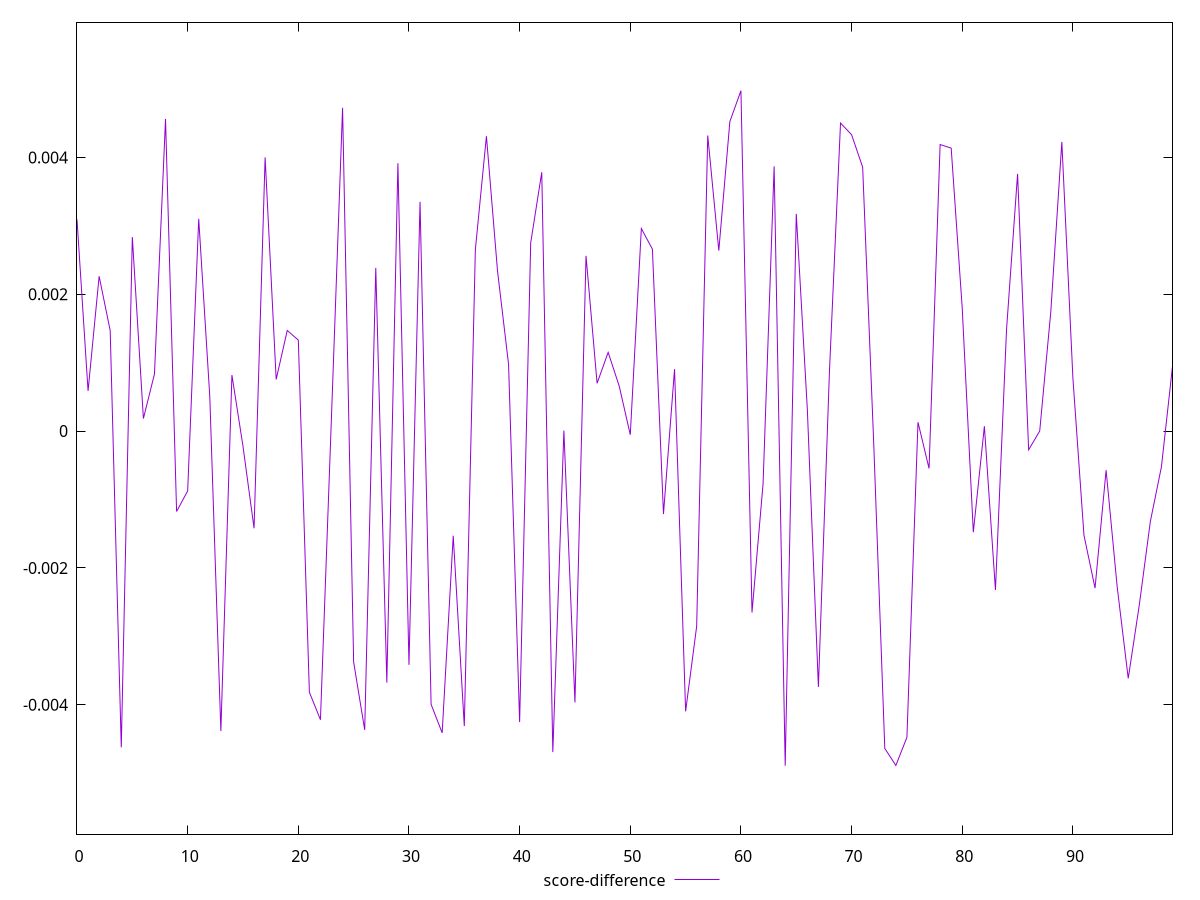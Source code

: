 reset

$scoreDifference <<EOF
0 0.0030935997101341206
1 0.0005869329009615676
2 0.0022626704703453404
3 0.0014677574892174583
4 -0.004622948710658714
5 0.0028351746989578874
6 0.00018335172572825353
7 0.0008340381815814535
8 0.0045620684637746045
9 -0.0011751382396339993
10 -0.0008750959168195571
11 0.0031013469337979327
12 0.0005045603751905325
13 -0.0043845388041448
14 0.0008185718148808752
15 -0.00022102157532055688
16 -0.0014201027594233917
17 0.004000954178543625
18 0.0007548916788605586
19 0.0014705101933912834
20 0.0013293315074378587
21 -0.0038167987788731983
22 -0.004218921877332638
23 0.00022633673988936565
24 0.004724131983406377
25 -0.00337619319572402
26 -0.004367239250471555
27 0.002385546795227178
28 -0.0036764854044838424
29 0.003916316874529202
30 -0.0034165824289200675
31 0.003350711685853325
32 -0.003994353537621564
33 -0.004410700922809818
34 -0.0015294937234060502
35 -0.0043113372779123305
36 0.0026528564718084624
37 0.004310170883613296
38 0.0023429599799595913
39 0.0009764695700978931
40 -0.00425332736926598
41 0.0027496445472899866
42 0.0037824516144642217
43 -0.004691896413666297
44 0.000006332720724699925
45 -0.003966474203629944
46 0.0025615213540064463
47 0.0006984816712672925
48 0.001150173128788512
49 0.0006572432298406206
50 -0.0000534179245944566
51 0.0029599333405000428
52 0.0026586442465935667
53 -0.0012131846698926196
54 0.0009052713735748785
55 -0.00409626726976009
56 -0.00285182103575643
57 0.004319947511576938
58 0.002637099392063469
59 0.004524178199494355
60 0.004974491965834105
61 -0.0026517304586570756
62 -0.0007703915461515498
63 0.0038694815971986873
64 -0.004890920913917962
65 0.0031743776768653476
66 0.0003186306363732738
67 -0.003739341660869089
68 0.0008759871019469179
69 0.004501790438501629
70 0.004330829108885936
71 0.0038571392152482176
72 -0.0001826890312279783
73 -0.004637911699180708
74 -0.004887100601882244
75 -0.004476053623894916
76 0.00012899336094673863
77 -0.0005464440906703949
78 0.004188274330308883
79 0.0041353749272777796
80 0.0017903611165485112
81 -0.001478683509811951
82 0.00007060723789964474
83 -0.0023226602904123927
84 0.0014776111425037763
85 0.0037594096073967354
86 -0.00027369110065389446
87 9.733659840360787e-7
88 0.0017393040781973346
89 0.004225965572791535
90 0.0007718862854190212
91 -0.0015227336199034047
92 -0.00229516339265734
93 -0.0005717988198706836
94 -0.0022747599748670355
95 -0.0036142882021976686
96 -0.0025415344919108573
97 -0.0013200710018469453
98 -0.0005217134063324469
99 0.0009444365971699176
EOF

set key outside below
set xrange [0:99]
set yrange [-0.005890920913917962:0.005974491965834105]
set trange [-0.005890920913917962:0.005974491965834105]
set terminal svg size 640, 500 enhanced background rgb 'white'
set output "reprap/speed-index/samples/pages+cached/score-difference/values.svg"

plot $scoreDifference title "score-difference" with line

reset
